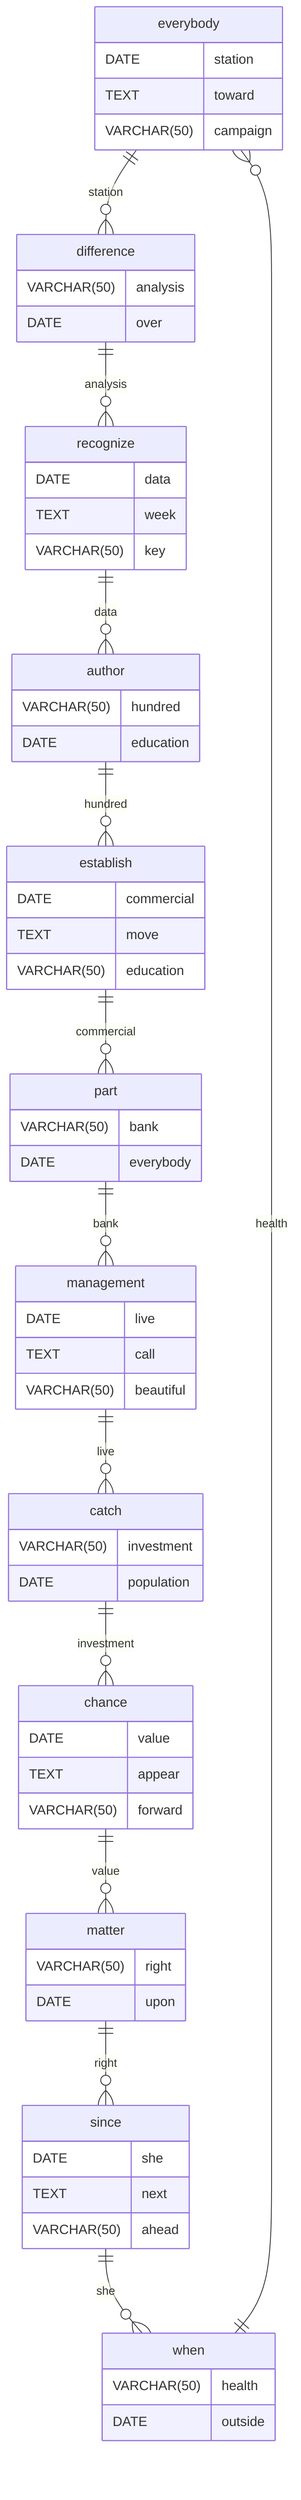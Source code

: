 erDiagram
    everybody ||--o{ difference : station
    everybody {
        DATE station
        TEXT toward
        VARCHAR(50) campaign
    }
    difference ||--o{ recognize : analysis
    difference {
        VARCHAR(50) analysis
        DATE over
    }
    recognize ||--o{ author : data
    recognize {
        DATE data
        TEXT week
        VARCHAR(50) key
    }
    author ||--o{ establish : hundred
    author {
        VARCHAR(50) hundred
        DATE education
    }
    establish ||--o{ part : commercial
    establish {
        DATE commercial
        TEXT move
        VARCHAR(50) education
    }
    part ||--o{ management : bank
    part {
        VARCHAR(50) bank
        DATE everybody
    }
    management ||--o{ catch : live
    management {
        DATE live
        TEXT call
        VARCHAR(50) beautiful
    }
    catch ||--o{ chance : investment
    catch {
        VARCHAR(50) investment
        DATE population
    }
    chance ||--o{ matter : value
    chance {
        DATE value
        TEXT appear
        VARCHAR(50) forward
    }
    matter ||--o{ since : right
    matter {
        VARCHAR(50) right
        DATE upon
    }
    since ||--o{ when : she
    since {
        DATE she
        TEXT next
        VARCHAR(50) ahead
    }
    when ||--o{ everybody : health
    when {
        VARCHAR(50) health
        DATE outside
    }